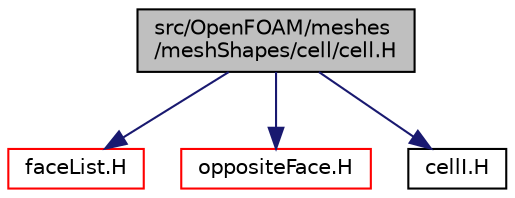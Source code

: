 digraph "src/OpenFOAM/meshes/meshShapes/cell/cell.H"
{
  bgcolor="transparent";
  edge [fontname="Helvetica",fontsize="10",labelfontname="Helvetica",labelfontsize="10"];
  node [fontname="Helvetica",fontsize="10",shape=record];
  Node1 [label="src/OpenFOAM/meshes\l/meshShapes/cell/cell.H",height=0.2,width=0.4,color="black", fillcolor="grey75", style="filled", fontcolor="black"];
  Node1 -> Node2 [color="midnightblue",fontsize="10",style="solid",fontname="Helvetica"];
  Node2 [label="faceList.H",height=0.2,width=0.4,color="red",URL="$a08875.html"];
  Node1 -> Node3 [color="midnightblue",fontsize="10",style="solid",fontname="Helvetica"];
  Node3 [label="oppositeFace.H",height=0.2,width=0.4,color="red",URL="$a08878.html"];
  Node1 -> Node4 [color="midnightblue",fontsize="10",style="solid",fontname="Helvetica"];
  Node4 [label="cellI.H",height=0.2,width=0.4,color="black",URL="$a08822.html"];
}
